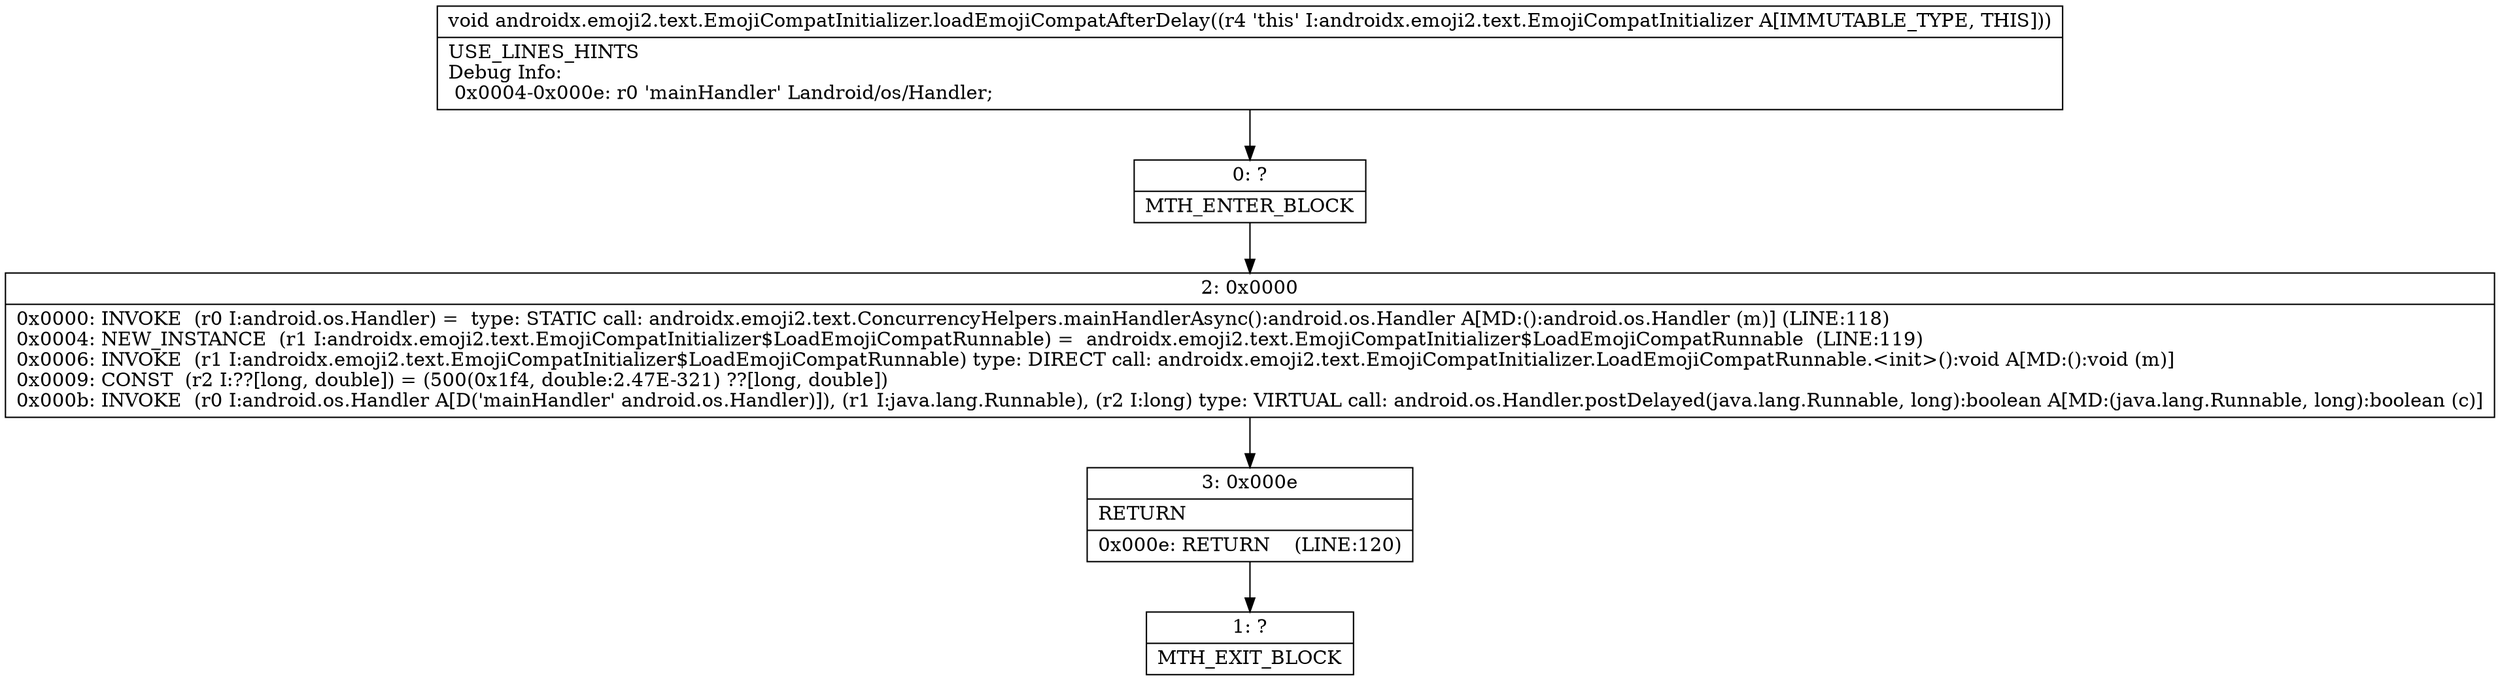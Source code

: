 digraph "CFG forandroidx.emoji2.text.EmojiCompatInitializer.loadEmojiCompatAfterDelay()V" {
Node_0 [shape=record,label="{0\:\ ?|MTH_ENTER_BLOCK\l}"];
Node_2 [shape=record,label="{2\:\ 0x0000|0x0000: INVOKE  (r0 I:android.os.Handler) =  type: STATIC call: androidx.emoji2.text.ConcurrencyHelpers.mainHandlerAsync():android.os.Handler A[MD:():android.os.Handler (m)] (LINE:118)\l0x0004: NEW_INSTANCE  (r1 I:androidx.emoji2.text.EmojiCompatInitializer$LoadEmojiCompatRunnable) =  androidx.emoji2.text.EmojiCompatInitializer$LoadEmojiCompatRunnable  (LINE:119)\l0x0006: INVOKE  (r1 I:androidx.emoji2.text.EmojiCompatInitializer$LoadEmojiCompatRunnable) type: DIRECT call: androidx.emoji2.text.EmojiCompatInitializer.LoadEmojiCompatRunnable.\<init\>():void A[MD:():void (m)]\l0x0009: CONST  (r2 I:??[long, double]) = (500(0x1f4, double:2.47E\-321) ??[long, double]) \l0x000b: INVOKE  (r0 I:android.os.Handler A[D('mainHandler' android.os.Handler)]), (r1 I:java.lang.Runnable), (r2 I:long) type: VIRTUAL call: android.os.Handler.postDelayed(java.lang.Runnable, long):boolean A[MD:(java.lang.Runnable, long):boolean (c)]\l}"];
Node_3 [shape=record,label="{3\:\ 0x000e|RETURN\l|0x000e: RETURN    (LINE:120)\l}"];
Node_1 [shape=record,label="{1\:\ ?|MTH_EXIT_BLOCK\l}"];
MethodNode[shape=record,label="{void androidx.emoji2.text.EmojiCompatInitializer.loadEmojiCompatAfterDelay((r4 'this' I:androidx.emoji2.text.EmojiCompatInitializer A[IMMUTABLE_TYPE, THIS]))  | USE_LINES_HINTS\lDebug Info:\l  0x0004\-0x000e: r0 'mainHandler' Landroid\/os\/Handler;\l}"];
MethodNode -> Node_0;Node_0 -> Node_2;
Node_2 -> Node_3;
Node_3 -> Node_1;
}


